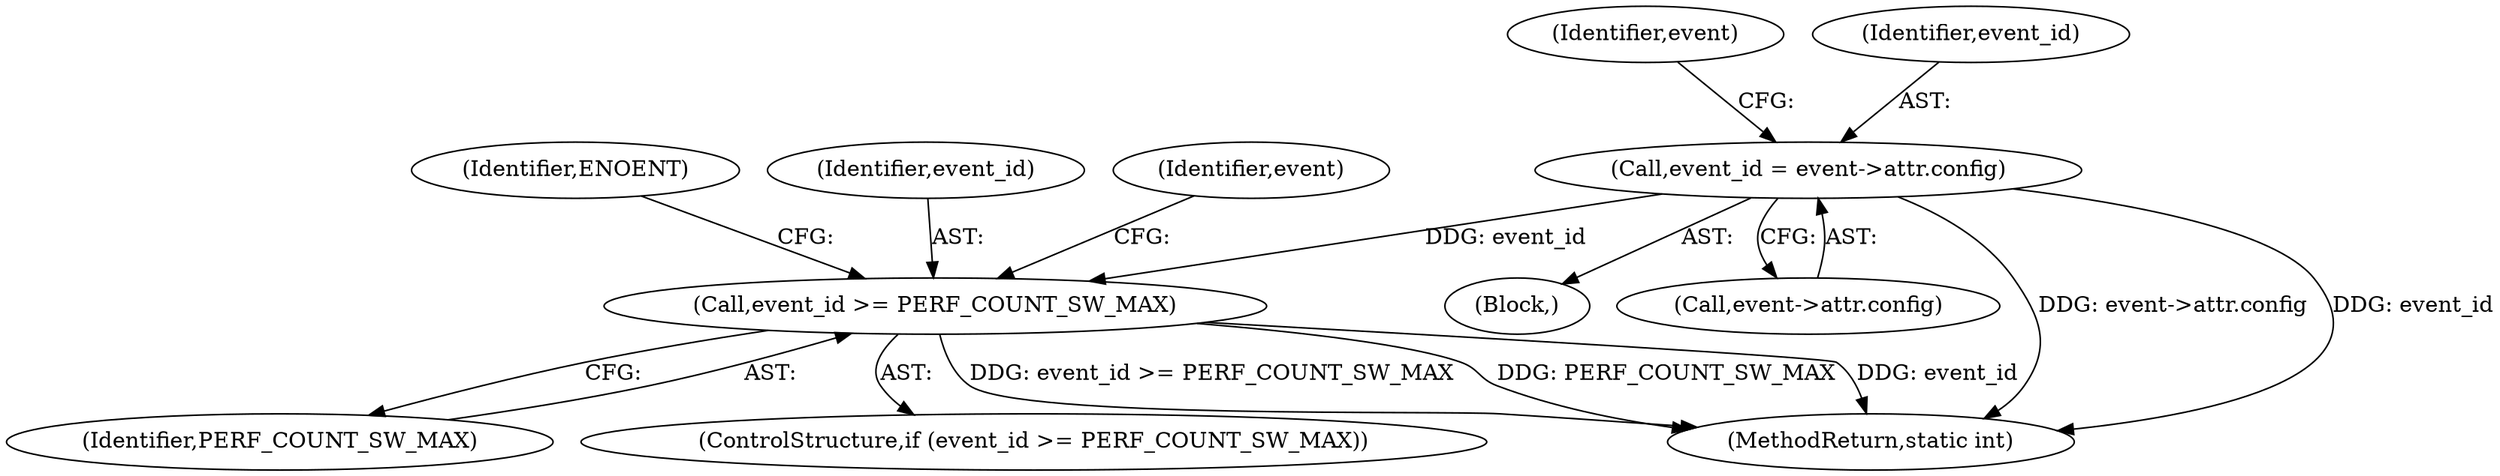 digraph "0_linux_8176cced706b5e5d15887584150764894e94e02f@pointer" {
"1000105" [label="(Call,event_id = event->attr.config)"];
"1000140" [label="(Call,event_id >= PERF_COUNT_SW_MAX)"];
"1000116" [label="(Identifier,event)"];
"1000173" [label="(MethodReturn,static int)"];
"1000142" [label="(Identifier,PERF_COUNT_SW_MAX)"];
"1000103" [label="(Block,)"];
"1000105" [label="(Call,event_id = event->attr.config)"];
"1000139" [label="(ControlStructure,if (event_id >= PERF_COUNT_SW_MAX))"];
"1000145" [label="(Identifier,ENOENT)"];
"1000107" [label="(Call,event->attr.config)"];
"1000106" [label="(Identifier,event_id)"];
"1000140" [label="(Call,event_id >= PERF_COUNT_SW_MAX)"];
"1000141" [label="(Identifier,event_id)"];
"1000149" [label="(Identifier,event)"];
"1000105" -> "1000103"  [label="AST: "];
"1000105" -> "1000107"  [label="CFG: "];
"1000106" -> "1000105"  [label="AST: "];
"1000107" -> "1000105"  [label="AST: "];
"1000116" -> "1000105"  [label="CFG: "];
"1000105" -> "1000173"  [label="DDG: event->attr.config"];
"1000105" -> "1000173"  [label="DDG: event_id"];
"1000105" -> "1000140"  [label="DDG: event_id"];
"1000140" -> "1000139"  [label="AST: "];
"1000140" -> "1000142"  [label="CFG: "];
"1000141" -> "1000140"  [label="AST: "];
"1000142" -> "1000140"  [label="AST: "];
"1000145" -> "1000140"  [label="CFG: "];
"1000149" -> "1000140"  [label="CFG: "];
"1000140" -> "1000173"  [label="DDG: PERF_COUNT_SW_MAX"];
"1000140" -> "1000173"  [label="DDG: event_id"];
"1000140" -> "1000173"  [label="DDG: event_id >= PERF_COUNT_SW_MAX"];
}
